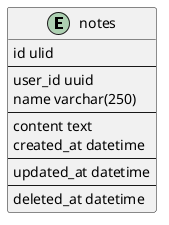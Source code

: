 @startuml "Database Notes App"

entity notes {
    id ulid
    --
    user_id uuid
    name varchar(250)
    --
    content text
    created_at datetime
    --
    updated_at datetime
    --
    deleted_at datetime
}

@enduml